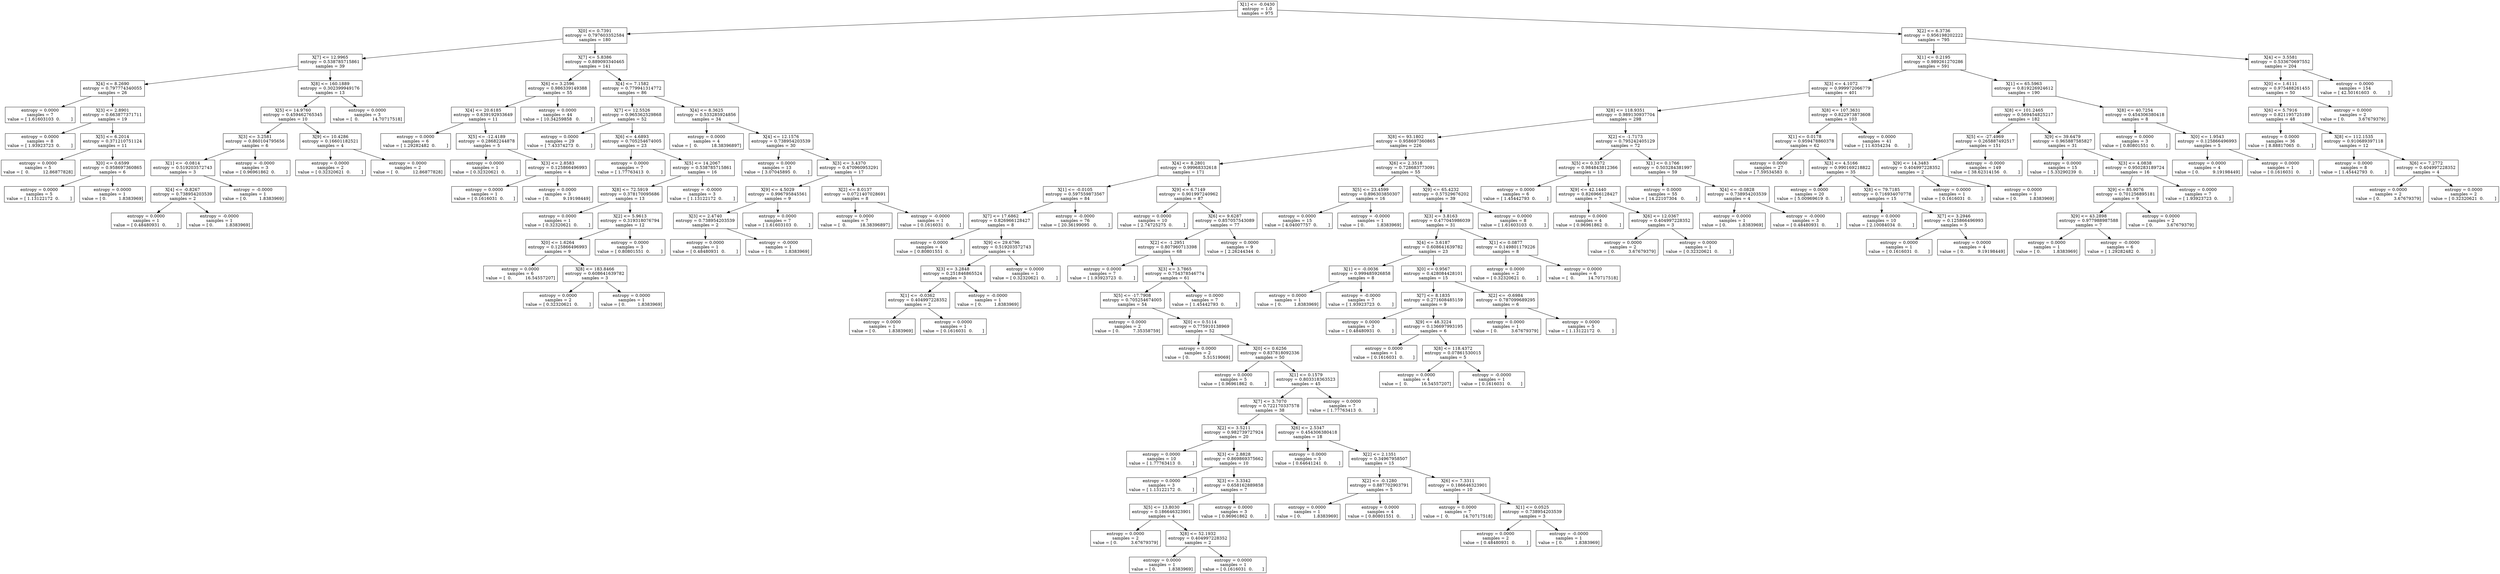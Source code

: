 digraph Tree {
0 [label="X[1] <= -0.0430\nentropy = 1.0\nsamples = 975", shape="box"] ;
1 [label="X[0] <= 0.7391\nentropy = 0.797603352584\nsamples = 180", shape="box"] ;
0 -> 1 ;
2 [label="X[7] <= 12.9965\nentropy = 0.538785715861\nsamples = 39", shape="box"] ;
1 -> 2 ;
3 [label="X[4] <= 8.2690\nentropy = 0.797774340055\nsamples = 26", shape="box"] ;
2 -> 3 ;
4 [label="entropy = 0.0000\nsamples = 7\nvalue = [ 1.61603103  0.        ]", shape="box"] ;
3 -> 4 ;
5 [label="X[3] <= 2.8901\nentropy = 0.663877371711\nsamples = 19", shape="box"] ;
3 -> 5 ;
6 [label="entropy = 0.0000\nsamples = 8\nvalue = [ 1.93923723  0.        ]", shape="box"] ;
5 -> 6 ;
7 [label="X[5] <= 6.2014\nentropy = 0.371210751124\nsamples = 11", shape="box"] ;
5 -> 7 ;
8 [label="entropy = 0.0000\nsamples = 5\nvalue = [  0.          12.86877828]", shape="box"] ;
7 -> 8 ;
9 [label="X[0] <= 0.6599\nentropy = 0.958697360865\nsamples = 6", shape="box"] ;
7 -> 9 ;
10 [label="entropy = 0.0000\nsamples = 5\nvalue = [ 1.13122172  0.        ]", shape="box"] ;
9 -> 10 ;
11 [label="entropy = 0.0000\nsamples = 1\nvalue = [ 0.         1.8383969]", shape="box"] ;
9 -> 11 ;
12 [label="X[8] <= 160.1889\nentropy = 0.302399949176\nsamples = 13", shape="box"] ;
2 -> 12 ;
13 [label="X[5] <= 14.9760\nentropy = 0.459462765345\nsamples = 10", shape="box"] ;
12 -> 13 ;
14 [label="X[3] <= 3.2581\nentropy = 0.860104795656\nsamples = 6", shape="box"] ;
13 -> 14 ;
15 [label="X[1] <= -0.0814\nentropy = 0.519203572743\nsamples = 3", shape="box"] ;
14 -> 15 ;
16 [label="X[4] <= -0.8267\nentropy = 0.738954203539\nsamples = 2", shape="box"] ;
15 -> 16 ;
17 [label="entropy = 0.0000\nsamples = 1\nvalue = [ 0.48480931  0.        ]", shape="box"] ;
16 -> 17 ;
18 [label="entropy = -0.0000\nsamples = 1\nvalue = [ 0.         1.8383969]", shape="box"] ;
16 -> 18 ;
19 [label="entropy = -0.0000\nsamples = 1\nvalue = [ 0.         1.8383969]", shape="box"] ;
15 -> 19 ;
20 [label="entropy = -0.0000\nsamples = 3\nvalue = [ 0.96961862  0.        ]", shape="box"] ;
14 -> 20 ;
21 [label="X[9] <= 10.4286\nentropy = 0.16601182521\nsamples = 4", shape="box"] ;
13 -> 21 ;
22 [label="entropy = 0.0000\nsamples = 2\nvalue = [ 0.32320621  0.        ]", shape="box"] ;
21 -> 22 ;
23 [label="entropy = 0.0000\nsamples = 2\nvalue = [  0.          12.86877828]", shape="box"] ;
21 -> 23 ;
24 [label="entropy = 0.0000\nsamples = 3\nvalue = [  0.          14.70717518]", shape="box"] ;
12 -> 24 ;
25 [label="X[7] <= 5.8386\nentropy = 0.889093340465\nsamples = 141", shape="box"] ;
1 -> 25 ;
26 [label="X[6] <= 3.2596\nentropy = 0.986339149388\nsamples = 55", shape="box"] ;
25 -> 26 ;
27 [label="X[4] <= 20.6185\nentropy = 0.639192933649\nsamples = 11", shape="box"] ;
26 -> 27 ;
28 [label="entropy = 0.0000\nsamples = 6\nvalue = [ 1.29282482  0.        ]", shape="box"] ;
27 -> 28 ;
29 [label="X[5] <= -12.4189\nentropy = 0.28682244878\nsamples = 5", shape="box"] ;
27 -> 29 ;
30 [label="entropy = 0.0000\nsamples = 1\nvalue = [ 0.32320621  0.        ]", shape="box"] ;
29 -> 30 ;
31 [label="X[3] <= 2.8583\nentropy = 0.125866496993\nsamples = 4", shape="box"] ;
29 -> 31 ;
32 [label="entropy = 0.0000\nsamples = 1\nvalue = [ 0.1616031  0.       ]", shape="box"] ;
31 -> 32 ;
33 [label="entropy = 0.0000\nsamples = 3\nvalue = [ 0.          9.19198449]", shape="box"] ;
31 -> 33 ;
34 [label="entropy = 0.0000\nsamples = 44\nvalue = [ 10.34259858   0.        ]", shape="box"] ;
26 -> 34 ;
35 [label="X[4] <= 7.1582\nentropy = 0.779941314772\nsamples = 86", shape="box"] ;
25 -> 35 ;
36 [label="X[7] <= 12.5526\nentropy = 0.965362529868\nsamples = 52", shape="box"] ;
35 -> 36 ;
37 [label="entropy = 0.0000\nsamples = 29\nvalue = [ 7.43374273  0.        ]", shape="box"] ;
36 -> 37 ;
38 [label="X[6] <= 4.6893\nentropy = 0.705254674005\nsamples = 23", shape="box"] ;
36 -> 38 ;
39 [label="entropy = 0.0000\nsamples = 7\nvalue = [ 1.77763413  0.        ]", shape="box"] ;
38 -> 39 ;
40 [label="X[5] <= 14.2067\nentropy = 0.538785715861\nsamples = 16", shape="box"] ;
38 -> 40 ;
41 [label="X[8] <= 72.5919\nentropy = 0.378170095686\nsamples = 13", shape="box"] ;
40 -> 41 ;
42 [label="entropy = 0.0000\nsamples = 1\nvalue = [ 0.32320621  0.        ]", shape="box"] ;
41 -> 42 ;
43 [label="X[2] <= 5.9613\nentropy = 0.319318076794\nsamples = 12", shape="box"] ;
41 -> 43 ;
44 [label="X[0] <= 1.6264\nentropy = 0.125866496993\nsamples = 9", shape="box"] ;
43 -> 44 ;
45 [label="entropy = 0.0000\nsamples = 6\nvalue = [  0.          16.54557207]", shape="box"] ;
44 -> 45 ;
46 [label="X[8] <= 183.8466\nentropy = 0.608641639782\nsamples = 3", shape="box"] ;
44 -> 46 ;
47 [label="entropy = 0.0000\nsamples = 2\nvalue = [ 0.32320621  0.        ]", shape="box"] ;
46 -> 47 ;
48 [label="entropy = 0.0000\nsamples = 1\nvalue = [ 0.         1.8383969]", shape="box"] ;
46 -> 48 ;
49 [label="entropy = 0.0000\nsamples = 3\nvalue = [ 0.80801551  0.        ]", shape="box"] ;
43 -> 49 ;
50 [label="entropy = -0.0000\nsamples = 3\nvalue = [ 1.13122172  0.        ]", shape="box"] ;
40 -> 50 ;
51 [label="X[4] <= 8.3625\nentropy = 0.533285924856\nsamples = 34", shape="box"] ;
35 -> 51 ;
52 [label="entropy = 0.0000\nsamples = 4\nvalue = [  0.          18.38396897]", shape="box"] ;
51 -> 52 ;
53 [label="X[4] <= 12.1576\nentropy = 0.738954203539\nsamples = 30", shape="box"] ;
51 -> 53 ;
54 [label="entropy = 0.0000\nsamples = 13\nvalue = [ 3.07045895  0.        ]", shape="box"] ;
53 -> 54 ;
55 [label="X[3] <= 3.4370\nentropy = 0.470960953291\nsamples = 17", shape="box"] ;
53 -> 55 ;
56 [label="X[9] <= 4.5029\nentropy = 0.996795845561\nsamples = 9", shape="box"] ;
55 -> 56 ;
57 [label="X[3] <= 2.4740\nentropy = 0.738954203539\nsamples = 2", shape="box"] ;
56 -> 57 ;
58 [label="entropy = 0.0000\nsamples = 1\nvalue = [ 0.48480931  0.        ]", shape="box"] ;
57 -> 58 ;
59 [label="entropy = -0.0000\nsamples = 1\nvalue = [ 0.         1.8383969]", shape="box"] ;
57 -> 59 ;
60 [label="entropy = 0.0000\nsamples = 7\nvalue = [ 1.61603103  0.        ]", shape="box"] ;
56 -> 60 ;
61 [label="X[2] <= 8.0137\nentropy = 0.0721407028691\nsamples = 8", shape="box"] ;
55 -> 61 ;
62 [label="entropy = 0.0000\nsamples = 7\nvalue = [  0.          18.38396897]", shape="box"] ;
61 -> 62 ;
63 [label="entropy = -0.0000\nsamples = 1\nvalue = [ 0.1616031  0.       ]", shape="box"] ;
61 -> 63 ;
64 [label="X[2] <= 6.3736\nentropy = 0.956198202222\nsamples = 795", shape="box"] ;
0 -> 64 ;
65 [label="X[1] <= 0.2195\nentropy = 0.989261270286\nsamples = 591", shape="box"] ;
64 -> 65 ;
66 [label="X[3] <= 4.1072\nentropy = 0.999972066779\nsamples = 401", shape="box"] ;
65 -> 66 ;
67 [label="X[8] <= 118.9351\nentropy = 0.989130937704\nsamples = 298", shape="box"] ;
66 -> 67 ;
68 [label="X[8] <= 93.1802\nentropy = 0.958697360865\nsamples = 226", shape="box"] ;
67 -> 68 ;
69 [label="X[4] <= 8.2801\nentropy = 0.99968332618\nsamples = 171", shape="box"] ;
68 -> 69 ;
70 [label="X[1] <= -0.0105\nentropy = 0.597559873567\nsamples = 84", shape="box"] ;
69 -> 70 ;
71 [label="X[7] <= 17.6862\nentropy = 0.826966128427\nsamples = 8", shape="box"] ;
70 -> 71 ;
72 [label="entropy = 0.0000\nsamples = 4\nvalue = [ 0.80801551  0.        ]", shape="box"] ;
71 -> 72 ;
73 [label="X[9] <= 29.6796\nentropy = 0.519203572743\nsamples = 4", shape="box"] ;
71 -> 73 ;
74 [label="X[3] <= 3.2848\nentropy = 0.251846865524\nsamples = 3", shape="box"] ;
73 -> 74 ;
75 [label="X[1] <= -0.0362\nentropy = 0.404997228352\nsamples = 2", shape="box"] ;
74 -> 75 ;
76 [label="entropy = 0.0000\nsamples = 1\nvalue = [ 0.         1.8383969]", shape="box"] ;
75 -> 76 ;
77 [label="entropy = 0.0000\nsamples = 1\nvalue = [ 0.1616031  0.       ]", shape="box"] ;
75 -> 77 ;
78 [label="entropy = -0.0000\nsamples = 1\nvalue = [ 0.         1.8383969]", shape="box"] ;
74 -> 78 ;
79 [label="entropy = 0.0000\nsamples = 1\nvalue = [ 0.32320621  0.        ]", shape="box"] ;
73 -> 79 ;
80 [label="entropy = -0.0000\nsamples = 76\nvalue = [ 20.36199095   0.        ]", shape="box"] ;
70 -> 80 ;
81 [label="X[9] <= 6.7149\nentropy = 0.901997240962\nsamples = 87", shape="box"] ;
69 -> 81 ;
82 [label="entropy = 0.0000\nsamples = 10\nvalue = [ 2.74725275  0.        ]", shape="box"] ;
81 -> 82 ;
83 [label="X[6] <= 9.6287\nentropy = 0.857057543089\nsamples = 77", shape="box"] ;
81 -> 83 ;
84 [label="X[2] <= -1.2951\nentropy = 0.807960713398\nsamples = 68", shape="box"] ;
83 -> 84 ;
85 [label="entropy = 0.0000\nsamples = 7\nvalue = [ 1.93923723  0.        ]", shape="box"] ;
84 -> 85 ;
86 [label="X[3] <= 3.7865\nentropy = 0.754378546774\nsamples = 61", shape="box"] ;
84 -> 86 ;
87 [label="X[5] <= -17.7908\nentropy = 0.705254674005\nsamples = 54", shape="box"] ;
86 -> 87 ;
88 [label="entropy = 0.0000\nsamples = 2\nvalue = [ 0.          7.35358759]", shape="box"] ;
87 -> 88 ;
89 [label="X[0] <= 0.5114\nentropy = 0.775910138969\nsamples = 52", shape="box"] ;
87 -> 89 ;
90 [label="entropy = 0.0000\nsamples = 2\nvalue = [ 0.          5.51519069]", shape="box"] ;
89 -> 90 ;
91 [label="X[0] <= 0.6256\nentropy = 0.837818092336\nsamples = 50", shape="box"] ;
89 -> 91 ;
92 [label="entropy = 0.0000\nsamples = 5\nvalue = [ 0.96961862  0.        ]", shape="box"] ;
91 -> 92 ;
93 [label="X[1] <= 0.1579\nentropy = 0.803318363523\nsamples = 45", shape="box"] ;
91 -> 93 ;
94 [label="X[7] <= 3.7070\nentropy = 0.722170337578\nsamples = 38", shape="box"] ;
93 -> 94 ;
95 [label="X[2] <= 3.5211\nentropy = 0.982739727924\nsamples = 20", shape="box"] ;
94 -> 95 ;
96 [label="entropy = 0.0000\nsamples = 10\nvalue = [ 1.77763413  0.        ]", shape="box"] ;
95 -> 96 ;
97 [label="X[3] <= 2.8828\nentropy = 0.869869375662\nsamples = 10", shape="box"] ;
95 -> 97 ;
98 [label="entropy = 0.0000\nsamples = 3\nvalue = [ 1.13122172  0.        ]", shape="box"] ;
97 -> 98 ;
99 [label="X[3] <= 3.3342\nentropy = 0.658162889858\nsamples = 7", shape="box"] ;
97 -> 99 ;
100 [label="X[5] <= 13.8030\nentropy = 0.186646323901\nsamples = 4", shape="box"] ;
99 -> 100 ;
101 [label="entropy = 0.0000\nsamples = 2\nvalue = [ 0.          3.67679379]", shape="box"] ;
100 -> 101 ;
102 [label="X[8] <= 52.1932\nentropy = 0.404997228352\nsamples = 2", shape="box"] ;
100 -> 102 ;
103 [label="entropy = 0.0000\nsamples = 1\nvalue = [ 0.         1.8383969]", shape="box"] ;
102 -> 103 ;
104 [label="entropy = 0.0000\nsamples = 1\nvalue = [ 0.1616031  0.       ]", shape="box"] ;
102 -> 104 ;
105 [label="entropy = 0.0000\nsamples = 3\nvalue = [ 0.96961862  0.        ]", shape="box"] ;
99 -> 105 ;
106 [label="X[6] <= 2.5347\nentropy = 0.454306380418\nsamples = 18", shape="box"] ;
94 -> 106 ;
107 [label="entropy = 0.0000\nsamples = 3\nvalue = [ 0.64641241  0.        ]", shape="box"] ;
106 -> 107 ;
108 [label="X[2] <= 2.1351\nentropy = 0.34967958507\nsamples = 15", shape="box"] ;
106 -> 108 ;
109 [label="X[2] <= -0.1280\nentropy = 0.887702903791\nsamples = 5", shape="box"] ;
108 -> 109 ;
110 [label="entropy = 0.0000\nsamples = 1\nvalue = [ 0.         1.8383969]", shape="box"] ;
109 -> 110 ;
111 [label="entropy = 0.0000\nsamples = 4\nvalue = [ 0.80801551  0.        ]", shape="box"] ;
109 -> 111 ;
112 [label="X[6] <= 7.3311\nentropy = 0.186646323901\nsamples = 10", shape="box"] ;
108 -> 112 ;
113 [label="entropy = 0.0000\nsamples = 7\nvalue = [  0.          14.70717518]", shape="box"] ;
112 -> 113 ;
114 [label="X[1] <= 0.0525\nentropy = 0.738954203539\nsamples = 3", shape="box"] ;
112 -> 114 ;
115 [label="entropy = 0.0000\nsamples = 2\nvalue = [ 0.48480931  0.        ]", shape="box"] ;
114 -> 115 ;
116 [label="entropy = -0.0000\nsamples = 1\nvalue = [ 0.         1.8383969]", shape="box"] ;
114 -> 116 ;
117 [label="entropy = 0.0000\nsamples = 7\nvalue = [ 1.77763413  0.        ]", shape="box"] ;
93 -> 117 ;
118 [label="entropy = 0.0000\nsamples = 7\nvalue = [ 1.45442793  0.        ]", shape="box"] ;
86 -> 118 ;
119 [label="entropy = 0.0000\nsamples = 9\nvalue = [ 2.26244344  0.        ]", shape="box"] ;
83 -> 119 ;
120 [label="X[6] <= 2.3518\nentropy = 0.728683773091\nsamples = 55", shape="box"] ;
68 -> 120 ;
121 [label="X[5] <= 23.4599\nentropy = 0.896303850307\nsamples = 16", shape="box"] ;
120 -> 121 ;
122 [label="entropy = 0.0000\nsamples = 15\nvalue = [ 4.04007757  0.        ]", shape="box"] ;
121 -> 122 ;
123 [label="entropy = -0.0000\nsamples = 1\nvalue = [ 0.         1.8383969]", shape="box"] ;
121 -> 123 ;
124 [label="X[9] <= 65.4232\nentropy = 0.57529676202\nsamples = 39", shape="box"] ;
120 -> 124 ;
125 [label="X[3] <= 3.8163\nentropy = 0.477045986039\nsamples = 31", shape="box"] ;
124 -> 125 ;
126 [label="X[4] <= 3.6187\nentropy = 0.608641639782\nsamples = 23", shape="box"] ;
125 -> 126 ;
127 [label="X[1] <= -0.0036\nentropy = 0.999485926858\nsamples = 8", shape="box"] ;
126 -> 127 ;
128 [label="entropy = 0.0000\nsamples = 1\nvalue = [ 0.         1.8383969]", shape="box"] ;
127 -> 128 ;
129 [label="entropy = -0.0000\nsamples = 7\nvalue = [ 1.93923723  0.        ]", shape="box"] ;
127 -> 129 ;
130 [label="X[0] <= 0.9567\nentropy = 0.428084428101\nsamples = 15", shape="box"] ;
126 -> 130 ;
131 [label="X[7] <= 8.1835\nentropy = 0.271608485159\nsamples = 9", shape="box"] ;
130 -> 131 ;
132 [label="entropy = 0.0000\nsamples = 3\nvalue = [ 0.48480931  0.        ]", shape="box"] ;
131 -> 132 ;
133 [label="X[9] <= 48.3224\nentropy = 0.136697993195\nsamples = 6", shape="box"] ;
131 -> 133 ;
134 [label="entropy = 0.0000\nsamples = 1\nvalue = [ 0.1616031  0.       ]", shape="box"] ;
133 -> 134 ;
135 [label="X[8] <= 118.4372\nentropy = 0.07861530015\nsamples = 5", shape="box"] ;
133 -> 135 ;
136 [label="entropy = 0.0000\nsamples = 4\nvalue = [  0.          16.54557207]", shape="box"] ;
135 -> 136 ;
137 [label="entropy = -0.0000\nsamples = 1\nvalue = [ 0.1616031  0.       ]", shape="box"] ;
135 -> 137 ;
138 [label="X[2] <= -0.6984\nentropy = 0.787099689295\nsamples = 6", shape="box"] ;
130 -> 138 ;
139 [label="entropy = 0.0000\nsamples = 1\nvalue = [ 0.          3.67679379]", shape="box"] ;
138 -> 139 ;
140 [label="entropy = 0.0000\nsamples = 5\nvalue = [ 1.13122172  0.        ]", shape="box"] ;
138 -> 140 ;
141 [label="X[1] <= 0.0877\nentropy = 0.149801179226\nsamples = 8", shape="box"] ;
125 -> 141 ;
142 [label="entropy = 0.0000\nsamples = 2\nvalue = [ 0.32320621  0.        ]", shape="box"] ;
141 -> 142 ;
143 [label="entropy = 0.0000\nsamples = 6\nvalue = [  0.          14.70717518]", shape="box"] ;
141 -> 143 ;
144 [label="entropy = 0.0000\nsamples = 8\nvalue = [ 1.61603103  0.        ]", shape="box"] ;
124 -> 144 ;
145 [label="X[2] <= -1.7173\nentropy = 0.795242405129\nsamples = 72", shape="box"] ;
67 -> 145 ;
146 [label="X[5] <= 0.3372\nentropy = 0.984843812366\nsamples = 13", shape="box"] ;
145 -> 146 ;
147 [label="entropy = 0.0000\nsamples = 6\nvalue = [ 1.45442793  0.        ]", shape="box"] ;
146 -> 147 ;
148 [label="X[9] <= 42.1440\nentropy = 0.826966128427\nsamples = 7", shape="box"] ;
146 -> 148 ;
149 [label="entropy = 0.0000\nsamples = 4\nvalue = [ 0.96961862  0.        ]", shape="box"] ;
148 -> 149 ;
150 [label="X[6] <= 12.0367\nentropy = 0.404997228352\nsamples = 3", shape="box"] ;
148 -> 150 ;
151 [label="entropy = 0.0000\nsamples = 2\nvalue = [ 0.          3.67679379]", shape="box"] ;
150 -> 151 ;
152 [label="entropy = 0.0000\nsamples = 1\nvalue = [ 0.32320621  0.        ]", shape="box"] ;
150 -> 152 ;
153 [label="X[1] <= 0.1766\nentropy = 0.503284381997\nsamples = 59", shape="box"] ;
145 -> 153 ;
154 [label="entropy = 0.0000\nsamples = 55\nvalue = [ 14.22107304   0.        ]", shape="box"] ;
153 -> 154 ;
155 [label="X[4] <= -0.0828\nentropy = 0.738954203539\nsamples = 4", shape="box"] ;
153 -> 155 ;
156 [label="entropy = 0.0000\nsamples = 1\nvalue = [ 0.         1.8383969]", shape="box"] ;
155 -> 156 ;
157 [label="entropy = -0.0000\nsamples = 3\nvalue = [ 0.48480931  0.        ]", shape="box"] ;
155 -> 157 ;
158 [label="X[8] <= 107.3631\nentropy = 0.822973873608\nsamples = 103", shape="box"] ;
66 -> 158 ;
159 [label="X[1] <= 0.0178\nentropy = 0.959478860378\nsamples = 62", shape="box"] ;
158 -> 159 ;
160 [label="entropy = 0.0000\nsamples = 27\nvalue = [ 7.59534583  0.        ]", shape="box"] ;
159 -> 160 ;
161 [label="X[3] <= 4.5166\nentropy = 0.990169218822\nsamples = 35", shape="box"] ;
159 -> 161 ;
162 [label="entropy = 0.0000\nsamples = 20\nvalue = [ 5.00969619  0.        ]", shape="box"] ;
161 -> 162 ;
163 [label="X[8] <= 79.7185\nentropy = 0.716934070778\nsamples = 15", shape="box"] ;
161 -> 163 ;
164 [label="entropy = 0.0000\nsamples = 10\nvalue = [ 2.10084034  0.        ]", shape="box"] ;
163 -> 164 ;
165 [label="X[7] <= 3.2946\nentropy = 0.125866496993\nsamples = 5", shape="box"] ;
163 -> 165 ;
166 [label="entropy = 0.0000\nsamples = 1\nvalue = [ 0.1616031  0.       ]", shape="box"] ;
165 -> 166 ;
167 [label="entropy = 0.0000\nsamples = 4\nvalue = [ 0.          9.19198449]", shape="box"] ;
165 -> 167 ;
168 [label="entropy = 0.0000\nsamples = 41\nvalue = [ 11.6354234   0.       ]", shape="box"] ;
158 -> 168 ;
169 [label="X[1] <= 65.5963\nentropy = 0.819226924612\nsamples = 190", shape="box"] ;
65 -> 169 ;
170 [label="X[8] <= 101.2465\nentropy = 0.569454825217\nsamples = 182", shape="box"] ;
169 -> 170 ;
171 [label="X[5] <= -27.4969\nentropy = 0.265887492517\nsamples = 151", shape="box"] ;
170 -> 171 ;
172 [label="X[9] <= 14.3483\nentropy = 0.404997228352\nsamples = 2", shape="box"] ;
171 -> 172 ;
173 [label="entropy = 0.0000\nsamples = 1\nvalue = [ 0.1616031  0.       ]", shape="box"] ;
172 -> 173 ;
174 [label="entropy = 0.0000\nsamples = 1\nvalue = [ 0.         1.8383969]", shape="box"] ;
172 -> 174 ;
175 [label="entropy = -0.0000\nsamples = 149\nvalue = [ 38.62314156   0.        ]", shape="box"] ;
171 -> 175 ;
176 [label="X[9] <= 39.6479\nentropy = 0.965887585827\nsamples = 31", shape="box"] ;
170 -> 176 ;
177 [label="entropy = 0.0000\nsamples = 15\nvalue = [ 5.33290239  0.        ]", shape="box"] ;
176 -> 177 ;
178 [label="X[3] <= 4.0838\nentropy = 0.950283189724\nsamples = 16", shape="box"] ;
176 -> 178 ;
179 [label="X[9] <= 85.9076\nentropy = 0.701256895181\nsamples = 9", shape="box"] ;
178 -> 179 ;
180 [label="X[9] <= 43.2898\nentropy = 0.977988987588\nsamples = 7", shape="box"] ;
179 -> 180 ;
181 [label="entropy = 0.0000\nsamples = 1\nvalue = [ 0.         1.8383969]", shape="box"] ;
180 -> 181 ;
182 [label="entropy = -0.0000\nsamples = 6\nvalue = [ 1.29282482  0.        ]", shape="box"] ;
180 -> 182 ;
183 [label="entropy = 0.0000\nsamples = 2\nvalue = [ 0.          3.67679379]", shape="box"] ;
179 -> 183 ;
184 [label="entropy = 0.0000\nsamples = 7\nvalue = [ 1.93923723  0.        ]", shape="box"] ;
178 -> 184 ;
185 [label="X[8] <= 40.7254\nentropy = 0.454306380418\nsamples = 8", shape="box"] ;
169 -> 185 ;
186 [label="entropy = 0.0000\nsamples = 3\nvalue = [ 0.80801551  0.        ]", shape="box"] ;
185 -> 186 ;
187 [label="X[0] <= 1.9543\nentropy = 0.125866496993\nsamples = 5", shape="box"] ;
185 -> 187 ;
188 [label="entropy = 0.0000\nsamples = 4\nvalue = [ 0.          9.19198449]", shape="box"] ;
187 -> 188 ;
189 [label="entropy = 0.0000\nsamples = 1\nvalue = [ 0.1616031  0.       ]", shape="box"] ;
187 -> 189 ;
190 [label="X[4] <= 3.5581\nentropy = 0.533670697552\nsamples = 204", shape="box"] ;
64 -> 190 ;
191 [label="X[0] <= 1.6111\nentropy = 0.975488261455\nsamples = 50", shape="box"] ;
190 -> 191 ;
192 [label="X[6] <= 5.7916\nentropy = 0.821195725189\nsamples = 48", shape="box"] ;
191 -> 192 ;
193 [label="entropy = 0.0000\nsamples = 36\nvalue = [ 8.88817065  0.        ]", shape="box"] ;
192 -> 193 ;
194 [label="X[8] <= 112.1535\nentropy = 0.910689397118\nsamples = 12", shape="box"] ;
192 -> 194 ;
195 [label="entropy = 0.0000\nsamples = 8\nvalue = [ 1.45442793  0.        ]", shape="box"] ;
194 -> 195 ;
196 [label="X[6] <= 7.2772\nentropy = 0.404997228352\nsamples = 4", shape="box"] ;
194 -> 196 ;
197 [label="entropy = 0.0000\nsamples = 2\nvalue = [ 0.          3.67679379]", shape="box"] ;
196 -> 197 ;
198 [label="entropy = 0.0000\nsamples = 2\nvalue = [ 0.32320621  0.        ]", shape="box"] ;
196 -> 198 ;
199 [label="entropy = 0.0000\nsamples = 2\nvalue = [ 0.          3.67679379]", shape="box"] ;
191 -> 199 ;
200 [label="entropy = 0.0000\nsamples = 154\nvalue = [ 42.50161603   0.        ]", shape="box"] ;
190 -> 200 ;
}